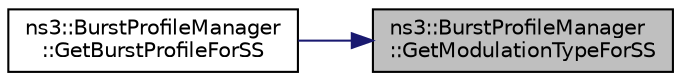 digraph "ns3::BurstProfileManager::GetModulationTypeForSS"
{
 // LATEX_PDF_SIZE
  edge [fontname="Helvetica",fontsize="10",labelfontname="Helvetica",labelfontsize="10"];
  node [fontname="Helvetica",fontsize="10",shape=record];
  rankdir="RL";
  Node1 [label="ns3::BurstProfileManager\l::GetModulationTypeForSS",height=0.2,width=0.4,color="black", fillcolor="grey75", style="filled", fontcolor="black",tooltip="Get module ation type for SS."];
  Node1 -> Node2 [dir="back",color="midnightblue",fontsize="10",style="solid",fontname="Helvetica"];
  Node2 [label="ns3::BurstProfileManager\l::GetBurstProfileForSS",height=0.2,width=0.4,color="black", fillcolor="white", style="filled",URL="$classns3_1_1_burst_profile_manager.html#a23f0b08e555af41ab33d916501b8d5b8",tooltip="Get burst profile for SS."];
}
